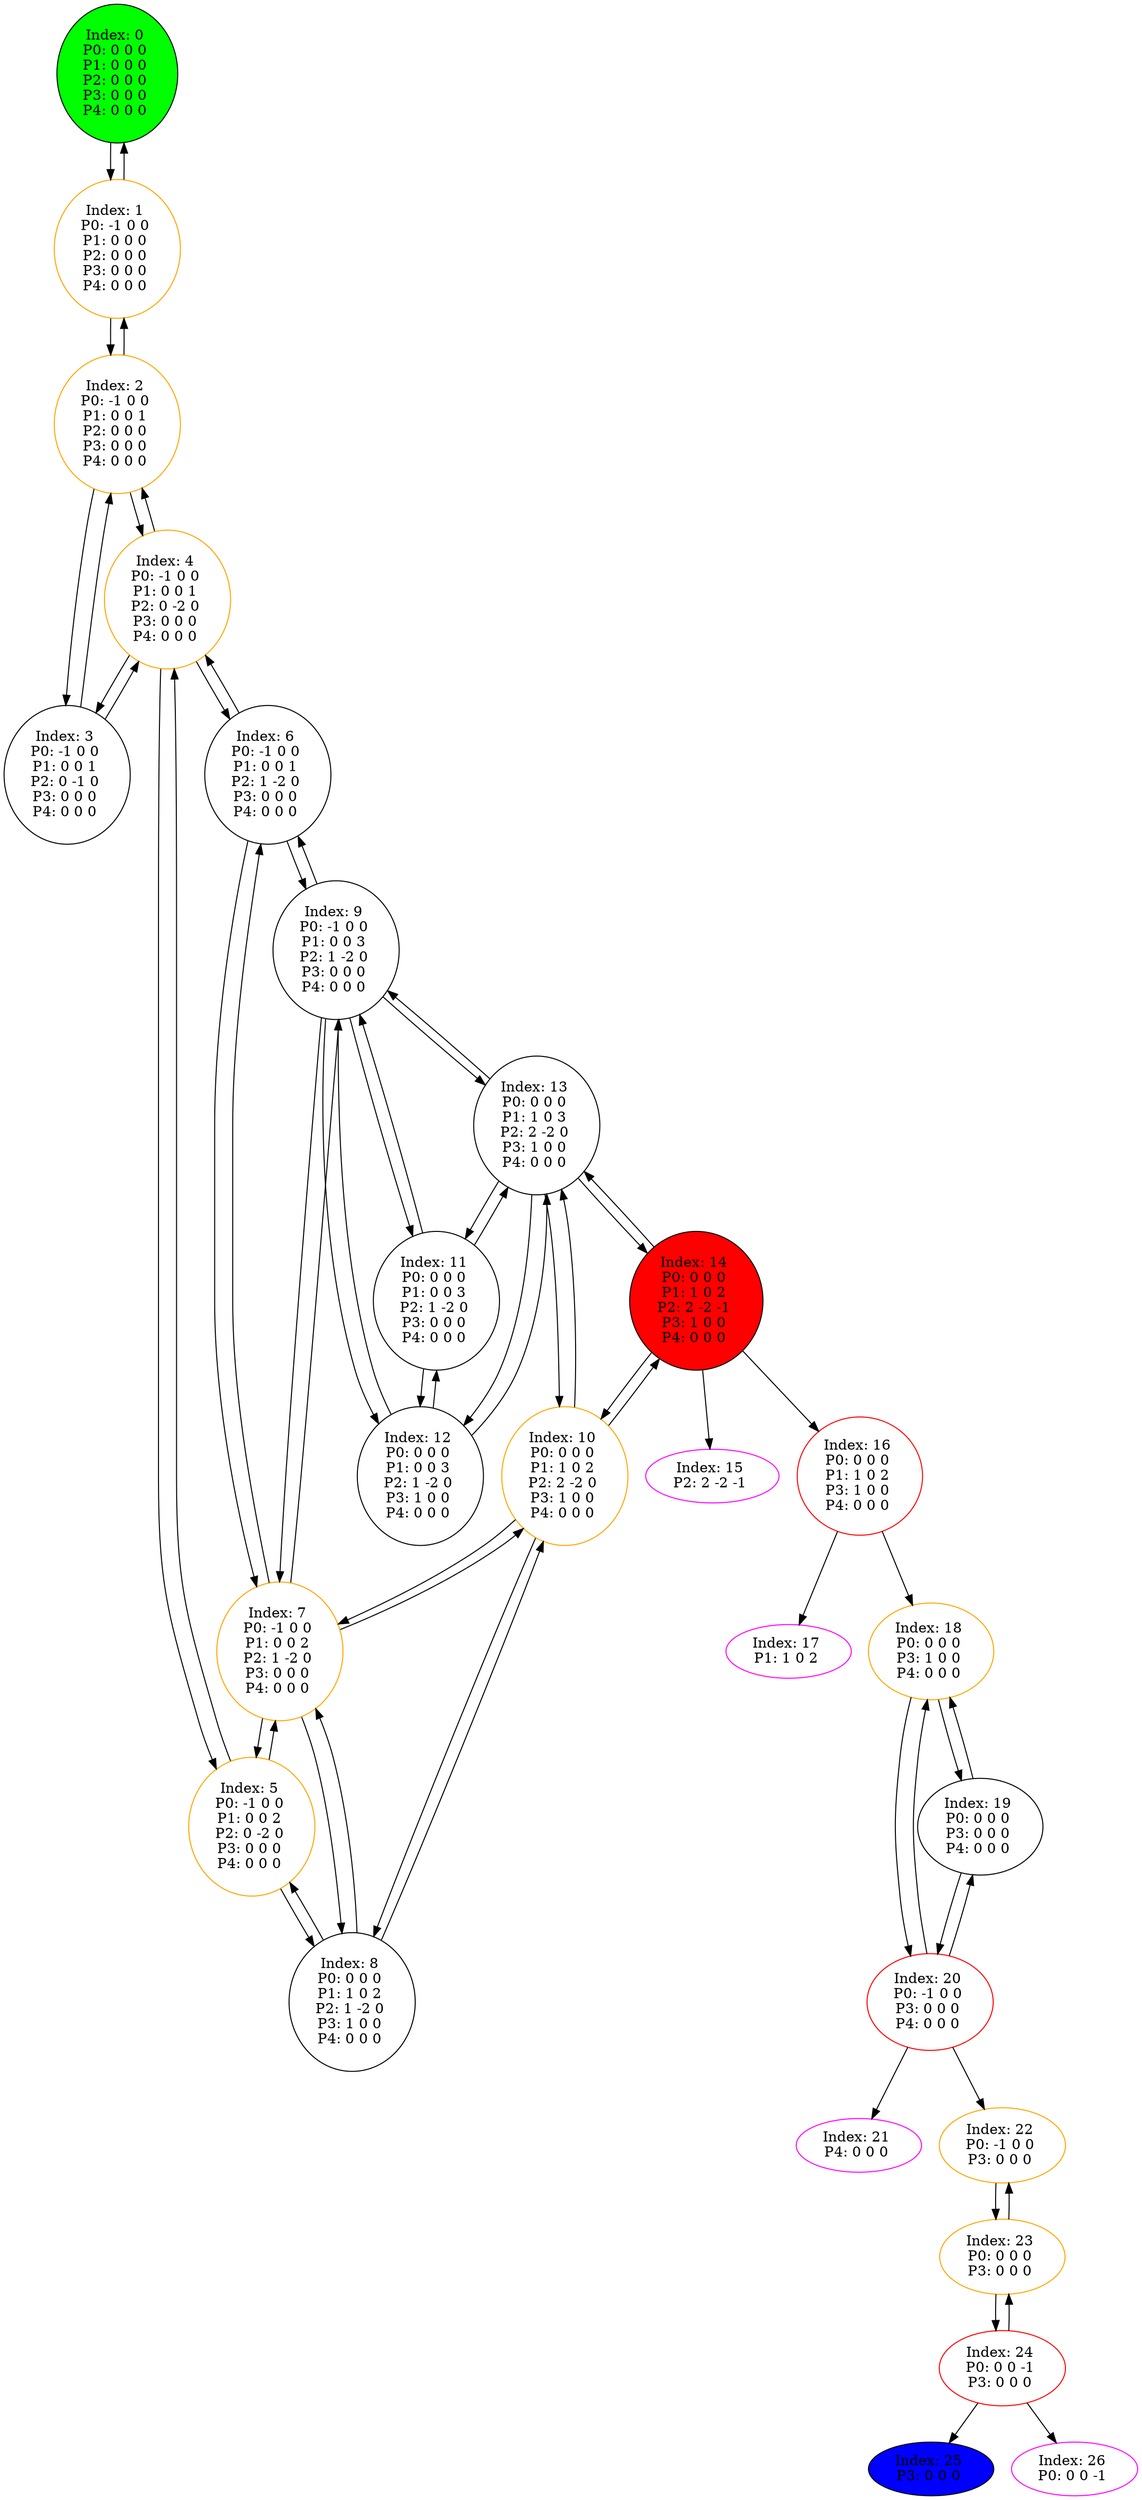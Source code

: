 digraph G {
color = "black"
0[label = "Index: 0 
P0: 0 0 0 
P1: 0 0 0 
P2: 0 0 0 
P3: 0 0 0 
P4: 0 0 0 
", style="filled", fillcolor = "green"]
1[label = "Index: 1 
P0: -1 0 0 
P1: 0 0 0 
P2: 0 0 0 
P3: 0 0 0 
P4: 0 0 0 
", color = "orange"]
2[label = "Index: 2 
P0: -1 0 0 
P1: 0 0 1 
P2: 0 0 0 
P3: 0 0 0 
P4: 0 0 0 
", color = "orange"]
3[label = "Index: 3 
P0: -1 0 0 
P1: 0 0 1 
P2: 0 -1 0 
P3: 0 0 0 
P4: 0 0 0 
"]
4[label = "Index: 4 
P0: -1 0 0 
P1: 0 0 1 
P2: 0 -2 0 
P3: 0 0 0 
P4: 0 0 0 
", color = "orange"]
5[label = "Index: 5 
P0: -1 0 0 
P1: 0 0 2 
P2: 0 -2 0 
P3: 0 0 0 
P4: 0 0 0 
", color = "orange"]
6[label = "Index: 6 
P0: -1 0 0 
P1: 0 0 1 
P2: 1 -2 0 
P3: 0 0 0 
P4: 0 0 0 
"]
7[label = "Index: 7 
P0: -1 0 0 
P1: 0 0 2 
P2: 1 -2 0 
P3: 0 0 0 
P4: 0 0 0 
", color = "orange"]
8[label = "Index: 8 
P0: 0 0 0 
P1: 1 0 2 
P2: 1 -2 0 
P3: 1 0 0 
P4: 0 0 0 
"]
9[label = "Index: 9 
P0: -1 0 0 
P1: 0 0 3 
P2: 1 -2 0 
P3: 0 0 0 
P4: 0 0 0 
"]
10[label = "Index: 10 
P0: 0 0 0 
P1: 1 0 2 
P2: 2 -2 0 
P3: 1 0 0 
P4: 0 0 0 
", color = "orange"]
11[label = "Index: 11 
P0: 0 0 0 
P1: 0 0 3 
P2: 1 -2 0 
P3: 0 0 0 
P4: 0 0 0 
"]
12[label = "Index: 12 
P0: 0 0 0 
P1: 0 0 3 
P2: 1 -2 0 
P3: 1 0 0 
P4: 0 0 0 
"]
13[label = "Index: 13 
P0: 0 0 0 
P1: 1 0 3 
P2: 2 -2 0 
P3: 1 0 0 
P4: 0 0 0 
"]
14[label = "Index: 14 
P0: 0 0 0 
P1: 1 0 2 
P2: 2 -2 -1 
P3: 1 0 0 
P4: 0 0 0 
", style="filled", fillcolor = "red"]
15[label = "Index: 15 
P2: 2 -2 -1 
", color = "fuchsia"]
16[label = "Index: 16 
P0: 0 0 0 
P1: 1 0 2 
P3: 1 0 0 
P4: 0 0 0 
", color = "red"]
17[label = "Index: 17 
P1: 1 0 2 
", color = "fuchsia"]
18[label = "Index: 18 
P0: 0 0 0 
P3: 1 0 0 
P4: 0 0 0 
", color = "orange"]
19[label = "Index: 19 
P0: 0 0 0 
P3: 0 0 0 
P4: 0 0 0 
"]
20[label = "Index: 20 
P0: -1 0 0 
P3: 0 0 0 
P4: 0 0 0 
", color = "red"]
21[label = "Index: 21 
P4: 0 0 0 
", color = "fuchsia"]
22[label = "Index: 22 
P0: -1 0 0 
P3: 0 0 0 
", color = "orange"]
23[label = "Index: 23 
P0: 0 0 0 
P3: 0 0 0 
", color = "orange"]
24[label = "Index: 24 
P0: 0 0 -1 
P3: 0 0 0 
", color = "red"]
25[label = "Index: 25 
P3: 0 0 0 
", style="filled", fillcolor = "blue"]
26[label = "Index: 26 
P0: 0 0 -1 
", color = "fuchsia"]
0 -> 1

1 -> 0
1 -> 2

2 -> 1
2 -> 3
2 -> 4

3 -> 2
3 -> 4

4 -> 2
4 -> 3
4 -> 5
4 -> 6

5 -> 4
5 -> 7
5 -> 8

6 -> 4
6 -> 7
6 -> 9

7 -> 5
7 -> 6
7 -> 9
7 -> 8
7 -> 10

8 -> 5
8 -> 7
8 -> 10

9 -> 6
9 -> 7
9 -> 11
9 -> 12
9 -> 13

10 -> 7
10 -> 8
10 -> 13
10 -> 14

11 -> 9
11 -> 12
11 -> 13

12 -> 9
12 -> 11
12 -> 13

13 -> 9
13 -> 10
13 -> 11
13 -> 12
13 -> 14

14 -> 10
14 -> 13
14 -> 16
14 -> 15

16 -> 18
16 -> 17

18 -> 19
18 -> 20

19 -> 18
19 -> 20

20 -> 18
20 -> 19
20 -> 21
20 -> 22

22 -> 23

23 -> 22
23 -> 24

24 -> 23
24 -> 25
24 -> 26

}
